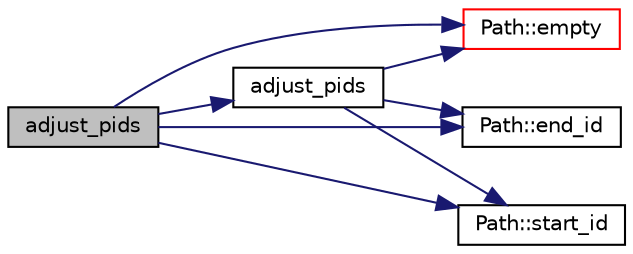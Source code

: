 digraph "adjust_pids"
{
  edge [fontname="Helvetica",fontsize="10",labelfontname="Helvetica",labelfontsize="10"];
  node [fontname="Helvetica",fontsize="10",shape=record];
  rankdir="LR";
  Node8 [label="adjust_pids",height=0.2,width=0.4,color="black", fillcolor="grey75", style="filled", fontcolor="black"];
  Node8 -> Node9 [color="midnightblue",fontsize="10",style="solid",fontname="Helvetica"];
  Node9 [label="adjust_pids",height=0.2,width=0.4,color="black", fillcolor="white", style="filled",URL="$pgr__withPoints_8cpp.html#ad7908e676e68d1ef712488e655e66ef0"];
  Node9 -> Node10 [color="midnightblue",fontsize="10",style="solid",fontname="Helvetica"];
  Node10 [label="Path::empty",height=0.2,width=0.4,color="red", fillcolor="white", style="filled",URL="$classPath.html#a75bd5ccf60152fefaff1df56be09946b"];
  Node9 -> Node13 [color="midnightblue",fontsize="10",style="solid",fontname="Helvetica"];
  Node13 [label="Path::end_id",height=0.2,width=0.4,color="black", fillcolor="white", style="filled",URL="$classPath.html#ad7eff4c127cba19f2052398089ac3b42"];
  Node9 -> Node14 [color="midnightblue",fontsize="10",style="solid",fontname="Helvetica"];
  Node14 [label="Path::start_id",height=0.2,width=0.4,color="black", fillcolor="white", style="filled",URL="$classPath.html#a969ad8937eb448f350193fd203ad97d2"];
  Node8 -> Node10 [color="midnightblue",fontsize="10",style="solid",fontname="Helvetica"];
  Node8 -> Node13 [color="midnightblue",fontsize="10",style="solid",fontname="Helvetica"];
  Node8 -> Node14 [color="midnightblue",fontsize="10",style="solid",fontname="Helvetica"];
}
